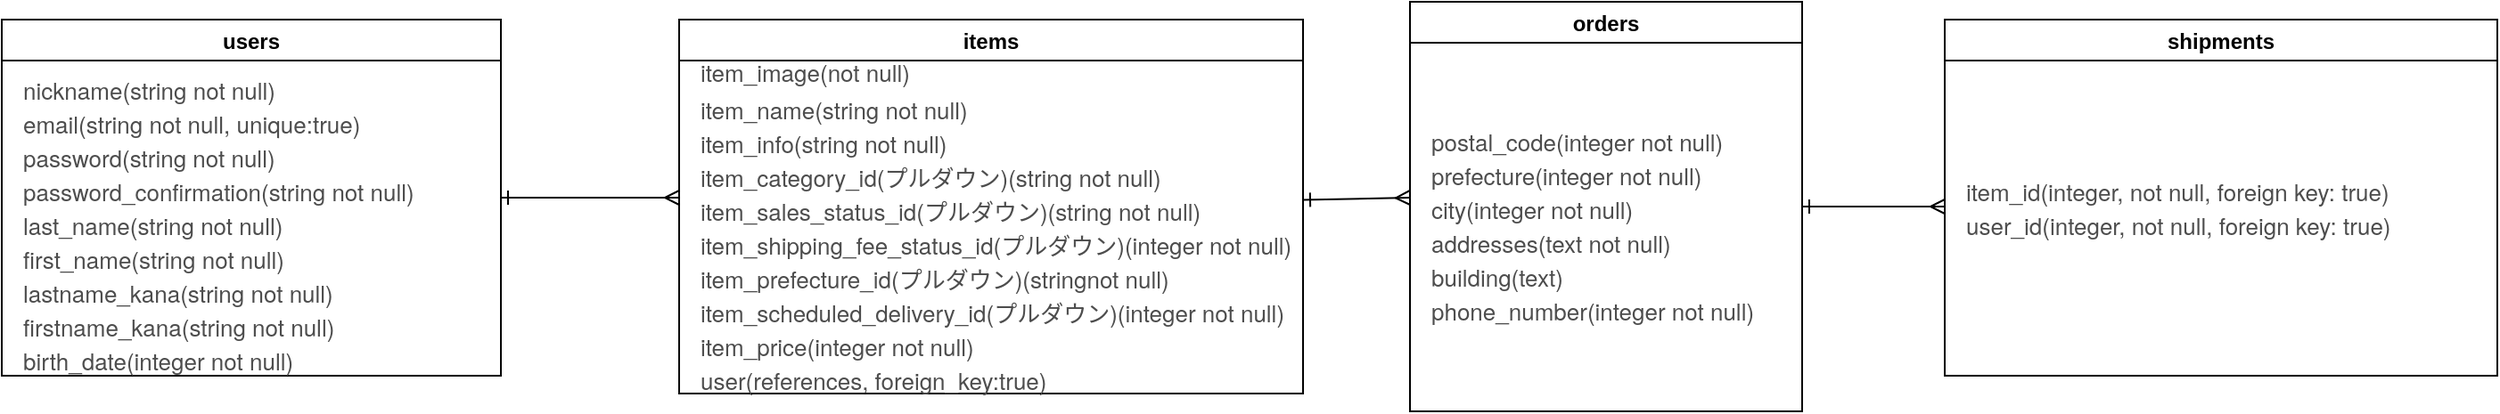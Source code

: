 <mxfile>
    <diagram id="EwRXLFJtx9T2wgiu87Te" name="ページ1">
        <mxGraphModel dx="264" dy="251" grid="1" gridSize="10" guides="1" tooltips="1" connect="1" arrows="1" fold="1" page="1" pageScale="1" pageWidth="1600" pageHeight="900" math="0" shadow="0">
            <root>
                <mxCell id="0"/>
                <mxCell id="1" parent="0"/>
                <mxCell id="12" style="edgeStyle=none;html=1;exitX=1;exitY=0.5;exitDx=0;exitDy=0;fontSize=13;fontColor=#FFFFFF;startArrow=ERone;startFill=0;endArrow=ERmany;endFill=0;" parent="1" source="2" edge="1">
                    <mxGeometry relative="1" as="geometry">
                        <mxPoint x="490" y="280" as="targetPoint"/>
                    </mxGeometry>
                </mxCell>
                <mxCell id="2" value="users" style="swimlane;" parent="1" vertex="1">
                    <mxGeometry x="110" y="180" width="280" height="200" as="geometry"/>
                </mxCell>
                <mxCell id="7" value="&lt;p class=&quot;p1&quot; style=&quot;margin: 0px ; font-stretch: normal ; font-size: 13px ; line-height: normal ; font-family: &amp;quot;helvetica neue&amp;quot;&quot;&gt;&lt;font&gt;nickname(&lt;/font&gt;&lt;span style=&quot;&quot;&gt;string&lt;/span&gt;&lt;font&gt;&amp;nbsp;not null)&lt;/font&gt;&lt;/p&gt;&lt;p class=&quot;p1&quot; style=&quot;margin: 0px ; font-stretch: normal ; font-size: 13px ; line-height: normal ; font-family: &amp;quot;helvetica neue&amp;quot;&quot;&gt;&lt;font&gt;email(&lt;/font&gt;&lt;span style=&quot;&quot;&gt;string&lt;/span&gt;&lt;font&gt;&amp;nbsp;not null, unique:true)&lt;/font&gt;&lt;/p&gt;&lt;p class=&quot;p1&quot; style=&quot;margin: 0px ; font-stretch: normal ; font-size: 13px ; line-height: normal ; font-family: &amp;quot;helvetica neue&amp;quot;&quot;&gt;&lt;font&gt;password(&lt;/font&gt;&lt;span style=&quot;&quot;&gt;string&lt;/span&gt;&lt;font&gt;&amp;nbsp;not null)&lt;/font&gt;&lt;/p&gt;&lt;p class=&quot;p1&quot; style=&quot;margin: 0px ; font-stretch: normal ; font-size: 13px ; line-height: normal ; font-family: &amp;quot;helvetica neue&amp;quot;&quot;&gt;&lt;font&gt;password_confirmation(&lt;/font&gt;&lt;span style=&quot;&quot;&gt;string&lt;/span&gt;&lt;font&gt;&amp;nbsp;not null)&lt;/font&gt;&lt;/p&gt;&lt;p class=&quot;p1&quot; style=&quot;margin: 0px ; font-stretch: normal ; font-size: 13px ; line-height: normal ; font-family: &amp;quot;helvetica neue&amp;quot;&quot;&gt;&lt;font&gt;last_name(&lt;/font&gt;&lt;span style=&quot;&quot;&gt;string&lt;/span&gt;&lt;font&gt;&amp;nbsp;not null)&lt;/font&gt;&lt;/p&gt;&lt;p class=&quot;p1&quot; style=&quot;margin: 0px ; font-stretch: normal ; font-size: 13px ; line-height: normal ; font-family: &amp;quot;helvetica neue&amp;quot;&quot;&gt;&lt;font&gt;first_name(&lt;/font&gt;&lt;span style=&quot;&quot;&gt;string&lt;/span&gt;&lt;font&gt;&amp;nbsp;not null)&lt;/font&gt;&lt;/p&gt;&lt;p class=&quot;p1&quot; style=&quot;margin: 0px ; font-stretch: normal ; font-size: 13px ; line-height: normal ; font-family: &amp;quot;helvetica neue&amp;quot;&quot;&gt;&lt;font&gt;lastname_kana(&lt;/font&gt;&lt;span style=&quot;&quot;&gt;string&lt;/span&gt;&lt;font&gt;&amp;nbsp;not null)&lt;/font&gt;&lt;/p&gt;&lt;p class=&quot;p1&quot; style=&quot;margin: 0px ; font-stretch: normal ; font-size: 13px ; line-height: normal ; font-family: &amp;quot;helvetica neue&amp;quot;&quot;&gt;&lt;font&gt;firstname_kana(&lt;/font&gt;&lt;span style=&quot;&quot;&gt;string&lt;/span&gt;&lt;font&gt;&amp;nbsp;not null)&lt;/font&gt;&lt;/p&gt;&lt;p class=&quot;p1&quot; style=&quot;margin: 0px ; font-stretch: normal ; font-size: 13px ; line-height: normal ; font-family: &amp;quot;helvetica neue&amp;quot;&quot;&gt;&lt;font&gt;birth_date(integer not null)&lt;/font&gt;&lt;/p&gt;" style="text;html=1;align=left;verticalAlign=middle;resizable=0;points=[];autosize=1;strokeColor=none;fillColor=none;fontColor=#4D4D4D;" parent="2" vertex="1">
                    <mxGeometry x="10" y="40" width="240" height="150" as="geometry"/>
                </mxCell>
                <mxCell id="13" style="edgeStyle=none;html=1;fontSize=13;fontColor=#FFFFFF;startArrow=ERone;startFill=0;endArrow=ERmany;endFill=0;" parent="1" source="3" edge="1">
                    <mxGeometry relative="1" as="geometry">
                        <mxPoint x="900" y="280" as="targetPoint"/>
                    </mxGeometry>
                </mxCell>
                <mxCell id="3" value="items" style="swimlane;" parent="1" vertex="1">
                    <mxGeometry x="490" y="180" width="350" height="210" as="geometry"/>
                </mxCell>
                <mxCell id="9" value="&lt;p class=&quot;p1&quot; style=&quot;margin: 0px 0px 2px ; font-stretch: normal ; line-height: normal ; font-family: &amp;#34;helvetica neue&amp;#34; ; font-size: 13px&quot;&gt;&lt;font style=&quot;font-size: 13px&quot;&gt;item_image(not null)&lt;/font&gt;&lt;/p&gt;&lt;p class=&quot;p2&quot; style=&quot;margin: 0px ; font-stretch: normal ; line-height: normal ; font-family: &amp;#34;helvetica neue&amp;#34; ; font-size: 13px&quot;&gt;&lt;font style=&quot;font-size: 13px&quot;&gt;item_name(string not null)&lt;/font&gt;&lt;/p&gt;&lt;p class=&quot;p2&quot; style=&quot;margin: 0px ; font-stretch: normal ; line-height: normal ; font-family: &amp;#34;helvetica neue&amp;#34; ; font-size: 13px&quot;&gt;&lt;font style=&quot;font-size: 13px&quot;&gt;item_info(string&amp;nbsp;not null)&lt;/font&gt;&lt;/p&gt;&lt;p class=&quot;p2&quot; style=&quot;margin: 0px ; font-stretch: normal ; line-height: normal ; font-family: &amp;#34;helvetica neue&amp;#34; ; font-size: 13px&quot;&gt;&lt;font style=&quot;font-size: 13px&quot;&gt;item_category_id(プルダウン)(string&amp;nbsp;not null)&lt;/font&gt;&lt;/p&gt;&lt;p class=&quot;p2&quot; style=&quot;margin: 0px ; font-stretch: normal ; line-height: normal ; font-family: &amp;#34;helvetica neue&amp;#34; ; font-size: 13px&quot;&gt;&lt;font style=&quot;font-size: 13px&quot;&gt;item_sales_status_id(プルダウン)(string not null)&lt;/font&gt;&lt;/p&gt;&lt;p class=&quot;p2&quot; style=&quot;margin: 0px ; font-stretch: normal ; line-height: normal ; font-family: &amp;#34;helvetica neue&amp;#34; ; font-size: 13px&quot;&gt;&lt;font style=&quot;font-size: 13px&quot;&gt;item_shipping_fee_status_id(プルダウン)(integer not null)&lt;/font&gt;&lt;/p&gt;&lt;p class=&quot;p2&quot; style=&quot;margin: 0px ; font-stretch: normal ; line-height: normal ; font-family: &amp;#34;helvetica neue&amp;#34; ; font-size: 13px&quot;&gt;&lt;font style=&quot;font-size: 13px&quot;&gt;item_prefecture_id(プルダウン)(stringnot null)&lt;/font&gt;&lt;/p&gt;&lt;p class=&quot;p2&quot; style=&quot;margin: 0px ; font-stretch: normal ; line-height: normal ; font-family: &amp;#34;helvetica neue&amp;#34; ; font-size: 13px&quot;&gt;&lt;font style=&quot;font-size: 13px&quot;&gt;item_scheduled_delivery_id(プルダウン)(integer not null)&lt;/font&gt;&lt;/p&gt;&lt;p class=&quot;p2&quot; style=&quot;margin: 0px ; font-stretch: normal ; line-height: normal ; font-family: &amp;#34;helvetica neue&amp;#34; ; font-size: 13px&quot;&gt;&lt;font style=&quot;font-size: 13px&quot;&gt;item_price(integer not null)&lt;/font&gt;&lt;/p&gt;&lt;p class=&quot;p2&quot; style=&quot;margin: 0px ; font-stretch: normal ; line-height: normal ; font-family: &amp;#34;helvetica neue&amp;#34; ; font-size: 13px&quot;&gt;&lt;font style=&quot;font-size: 13px&quot;&gt;user(references, foreign_key:true)&lt;/font&gt;&lt;/p&gt;" style="text;html=1;align=left;verticalAlign=middle;resizable=0;points=[];autosize=1;strokeColor=none;fillColor=none;fontColor=#4D4D4D;" parent="3" vertex="1">
                    <mxGeometry x="10" y="20" width="340" height="190" as="geometry"/>
                </mxCell>
                <mxCell id="15" value="" style="edgeStyle=none;html=1;fontSize=13;fontColor=#FFFFFF;startArrow=ERone;startFill=0;endArrow=ERmany;endFill=0;" parent="1" source="4" edge="1">
                    <mxGeometry relative="1" as="geometry">
                        <mxPoint x="1200" y="285" as="targetPoint"/>
                    </mxGeometry>
                </mxCell>
                <mxCell id="4" value="orders" style="swimlane;" parent="1" vertex="1">
                    <mxGeometry x="900" y="170" width="220" height="230" as="geometry"/>
                </mxCell>
                <mxCell id="10" value="&lt;p class=&quot;p1&quot; style=&quot;margin: 0px ; font-stretch: normal ; line-height: normal ; font-family: &amp;#34;helvetica neue&amp;#34;&quot;&gt;&lt;span&gt;postal_code(integer not null)&lt;/span&gt;&lt;br&gt;&lt;/p&gt;&lt;p class=&quot;p1&quot; style=&quot;margin: 0px ; font-stretch: normal ; line-height: normal ; font-family: &amp;#34;helvetica neue&amp;#34;&quot;&gt;prefecture(integer not null)&lt;/p&gt;&lt;p class=&quot;p1&quot; style=&quot;margin: 0px ; font-stretch: normal ; line-height: normal ; font-family: &amp;#34;helvetica neue&amp;#34;&quot;&gt;city(integer not null)&lt;/p&gt;&lt;p class=&quot;p1&quot; style=&quot;margin: 0px ; font-stretch: normal ; line-height: normal ; font-family: &amp;#34;helvetica neue&amp;#34;&quot;&gt;addresses(text not null)&lt;/p&gt;&lt;p class=&quot;p1&quot; style=&quot;margin: 0px ; font-stretch: normal ; line-height: normal ; font-family: &amp;#34;helvetica neue&amp;#34;&quot;&gt;building(text)&lt;/p&gt;&lt;p class=&quot;p1&quot; style=&quot;margin: 0px ; font-stretch: normal ; line-height: normal ; font-family: &amp;#34;helvetica neue&amp;#34;&quot;&gt;phone_number(integer not null)&lt;/p&gt;" style="text;html=1;align=left;verticalAlign=middle;resizable=0;points=[];autosize=1;strokeColor=none;fillColor=none;fontSize=13;fontColor=#4D4D4D;" parent="4" vertex="1">
                    <mxGeometry x="10" y="75" width="200" height="100" as="geometry"/>
                </mxCell>
                <mxCell id="5" value="shipments" style="swimlane;" parent="1" vertex="1">
                    <mxGeometry x="1200" y="180" width="310" height="200" as="geometry"/>
                </mxCell>
                <mxCell id="11" value="&lt;p class=&quot;p1&quot; style=&quot;margin: 0px ; font-stretch: normal ; line-height: normal ; font-family: &amp;#34;helvetica neue&amp;#34;&quot;&gt;item_id(integer, not null, foreign key: true)&lt;/p&gt;&lt;p class=&quot;p1&quot; style=&quot;margin: 0px ; font-stretch: normal ; line-height: normal ; font-family: &amp;#34;helvetica neue&amp;#34;&quot;&gt;user_id(integer, not null, foreign key: true)&lt;br&gt;&lt;/p&gt;" style="text;html=1;align=left;verticalAlign=middle;resizable=0;points=[];autosize=1;strokeColor=none;fillColor=none;fontSize=13;fontColor=#4D4D4D;" parent="5" vertex="1">
                    <mxGeometry x="10" y="85" width="250" height="40" as="geometry"/>
                </mxCell>
            </root>
        </mxGraphModel>
    </diagram>
</mxfile>